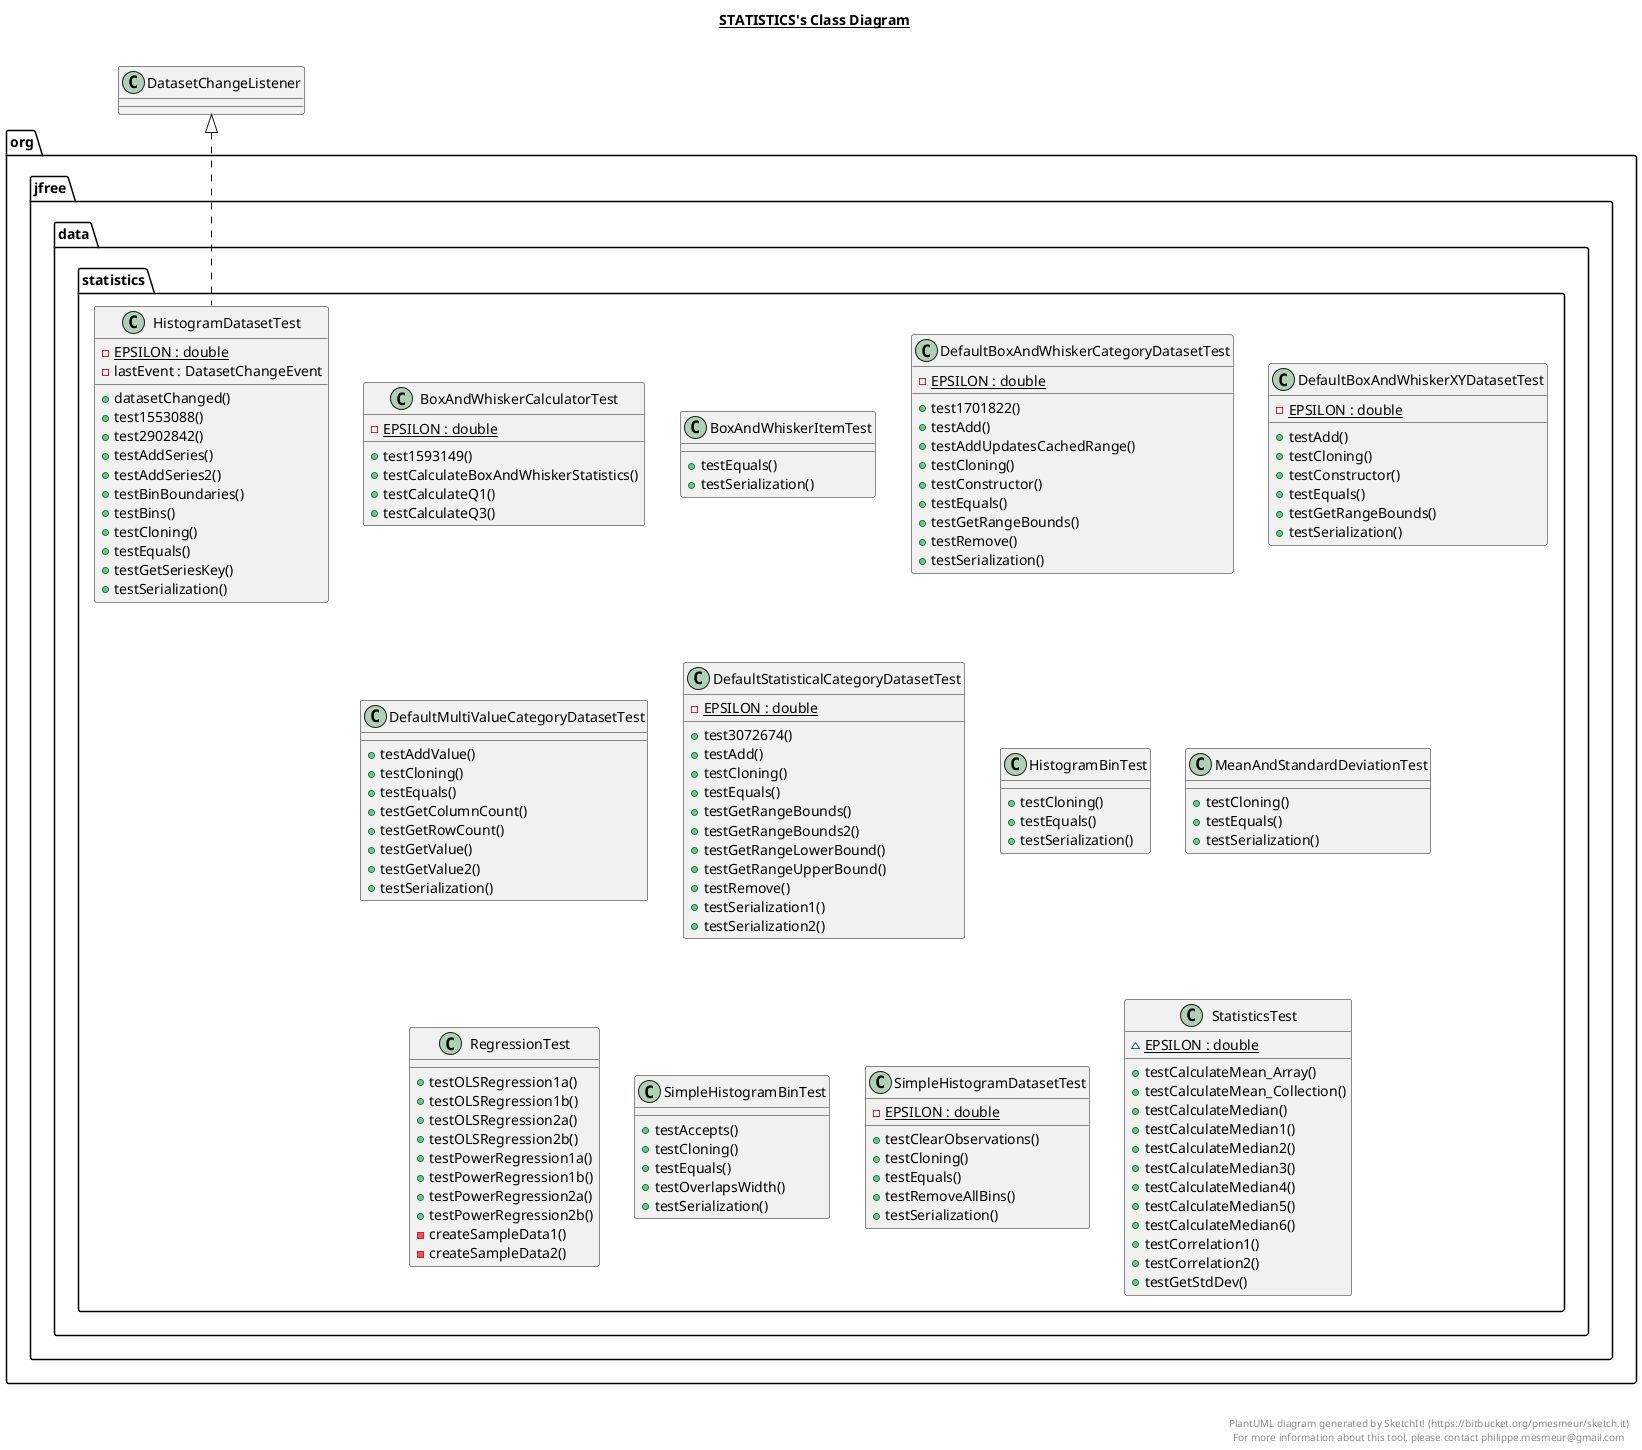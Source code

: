 @startuml

title __STATISTICS's Class Diagram__\n

  namespace org.jfree.data {
    namespace statistics {
      class org.jfree.data.statistics.BoxAndWhiskerCalculatorTest {
          {static} - EPSILON : double
          + test1593149()
          + testCalculateBoxAndWhiskerStatistics()
          + testCalculateQ1()
          + testCalculateQ3()
      }
    }
  }
  

  namespace org.jfree.data {
    namespace statistics {
      class org.jfree.data.statistics.BoxAndWhiskerItemTest {
          + testEquals()
          + testSerialization()
      }
    }
  }
  

  namespace org.jfree.data {
    namespace statistics {
      class org.jfree.data.statistics.DefaultBoxAndWhiskerCategoryDatasetTest {
          {static} - EPSILON : double
          + test1701822()
          + testAdd()
          + testAddUpdatesCachedRange()
          + testCloning()
          + testConstructor()
          + testEquals()
          + testGetRangeBounds()
          + testRemove()
          + testSerialization()
      }
    }
  }
  

  namespace org.jfree.data {
    namespace statistics {
      class org.jfree.data.statistics.DefaultBoxAndWhiskerXYDatasetTest {
          {static} - EPSILON : double
          + testAdd()
          + testCloning()
          + testConstructor()
          + testEquals()
          + testGetRangeBounds()
          + testSerialization()
      }
    }
  }
  

  namespace org.jfree.data {
    namespace statistics {
      class org.jfree.data.statistics.DefaultMultiValueCategoryDatasetTest {
          + testAddValue()
          + testCloning()
          + testEquals()
          + testGetColumnCount()
          + testGetRowCount()
          + testGetValue()
          + testGetValue2()
          + testSerialization()
      }
    }
  }
  

  namespace org.jfree.data {
    namespace statistics {
      class org.jfree.data.statistics.DefaultStatisticalCategoryDatasetTest {
          {static} - EPSILON : double
          + test3072674()
          + testAdd()
          + testCloning()
          + testEquals()
          + testGetRangeBounds()
          + testGetRangeBounds2()
          + testGetRangeLowerBound()
          + testGetRangeUpperBound()
          + testRemove()
          + testSerialization1()
          + testSerialization2()
      }
    }
  }
  

  namespace org.jfree.data {
    namespace statistics {
      class org.jfree.data.statistics.HistogramBinTest {
          + testCloning()
          + testEquals()
          + testSerialization()
      }
    }
  }
  

  namespace org.jfree.data {
    namespace statistics {
      class org.jfree.data.statistics.HistogramDatasetTest {
          {static} - EPSILON : double
          - lastEvent : DatasetChangeEvent
          + datasetChanged()
          + test1553088()
          + test2902842()
          + testAddSeries()
          + testAddSeries2()
          + testBinBoundaries()
          + testBins()
          + testCloning()
          + testEquals()
          + testGetSeriesKey()
          + testSerialization()
      }
    }
  }
  

  namespace org.jfree.data {
    namespace statistics {
      class org.jfree.data.statistics.MeanAndStandardDeviationTest {
          + testCloning()
          + testEquals()
          + testSerialization()
      }
    }
  }
  

  namespace org.jfree.data {
    namespace statistics {
      class org.jfree.data.statistics.RegressionTest {
          + testOLSRegression1a()
          + testOLSRegression1b()
          + testOLSRegression2a()
          + testOLSRegression2b()
          + testPowerRegression1a()
          + testPowerRegression1b()
          + testPowerRegression2a()
          + testPowerRegression2b()
          - createSampleData1()
          - createSampleData2()
      }
    }
  }
  

  namespace org.jfree.data {
    namespace statistics {
      class org.jfree.data.statistics.SimpleHistogramBinTest {
          + testAccepts()
          + testCloning()
          + testEquals()
          + testOverlapsWidth()
          + testSerialization()
      }
    }
  }
  

  namespace org.jfree.data {
    namespace statistics {
      class org.jfree.data.statistics.SimpleHistogramDatasetTest {
          {static} - EPSILON : double
          + testClearObservations()
          + testCloning()
          + testEquals()
          + testRemoveAllBins()
          + testSerialization()
      }
    }
  }
  

  namespace org.jfree.data {
    namespace statistics {
      class org.jfree.data.statistics.StatisticsTest {
          {static} ~ EPSILON : double
          + testCalculateMean_Array()
          + testCalculateMean_Collection()
          + testCalculateMedian()
          + testCalculateMedian1()
          + testCalculateMedian2()
          + testCalculateMedian3()
          + testCalculateMedian4()
          + testCalculateMedian5()
          + testCalculateMedian6()
          + testCorrelation1()
          + testCorrelation2()
          + testGetStdDev()
      }
    }
  }
  

  org.jfree.data.statistics.HistogramDatasetTest .up.|> DatasetChangeListener


right footer


PlantUML diagram generated by SketchIt! (https://bitbucket.org/pmesmeur/sketch.it)
For more information about this tool, please contact philippe.mesmeur@gmail.com
endfooter

@enduml
